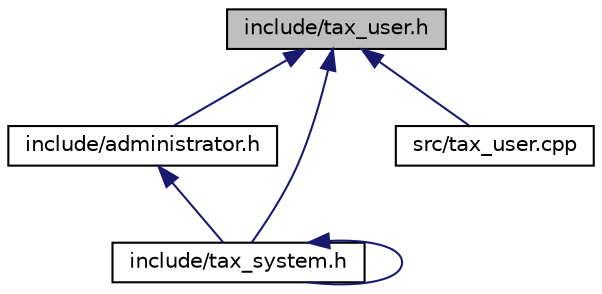 digraph "include/tax_user.h"
{
  edge [fontname="Helvetica",fontsize="10",labelfontname="Helvetica",labelfontsize="10"];
  node [fontname="Helvetica",fontsize="10",shape=record];
  Node1 [label="include/tax_user.h",height=0.2,width=0.4,color="black", fillcolor="grey75", style="filled" fontcolor="black"];
  Node1 -> Node2 [dir="back",color="midnightblue",fontsize="10",style="solid",fontname="Helvetica"];
  Node2 [label="include/administrator.h",height=0.2,width=0.4,color="black", fillcolor="white", style="filled",URL="$administrator_8h_source.html"];
  Node2 -> Node3 [dir="back",color="midnightblue",fontsize="10",style="solid",fontname="Helvetica"];
  Node3 [label="include/tax_system.h",height=0.2,width=0.4,color="black", fillcolor="white", style="filled",URL="$tax__system_8h_source.html"];
  Node3 -> Node3 [dir="back",color="midnightblue",fontsize="10",style="solid",fontname="Helvetica"];
  Node1 -> Node3 [dir="back",color="midnightblue",fontsize="10",style="solid",fontname="Helvetica"];
  Node1 -> Node4 [dir="back",color="midnightblue",fontsize="10",style="solid",fontname="Helvetica"];
  Node4 [label="src/tax_user.cpp",height=0.2,width=0.4,color="black", fillcolor="white", style="filled",URL="$tax__user_8cpp.html",tooltip="Ctax_user definitions. "];
}
